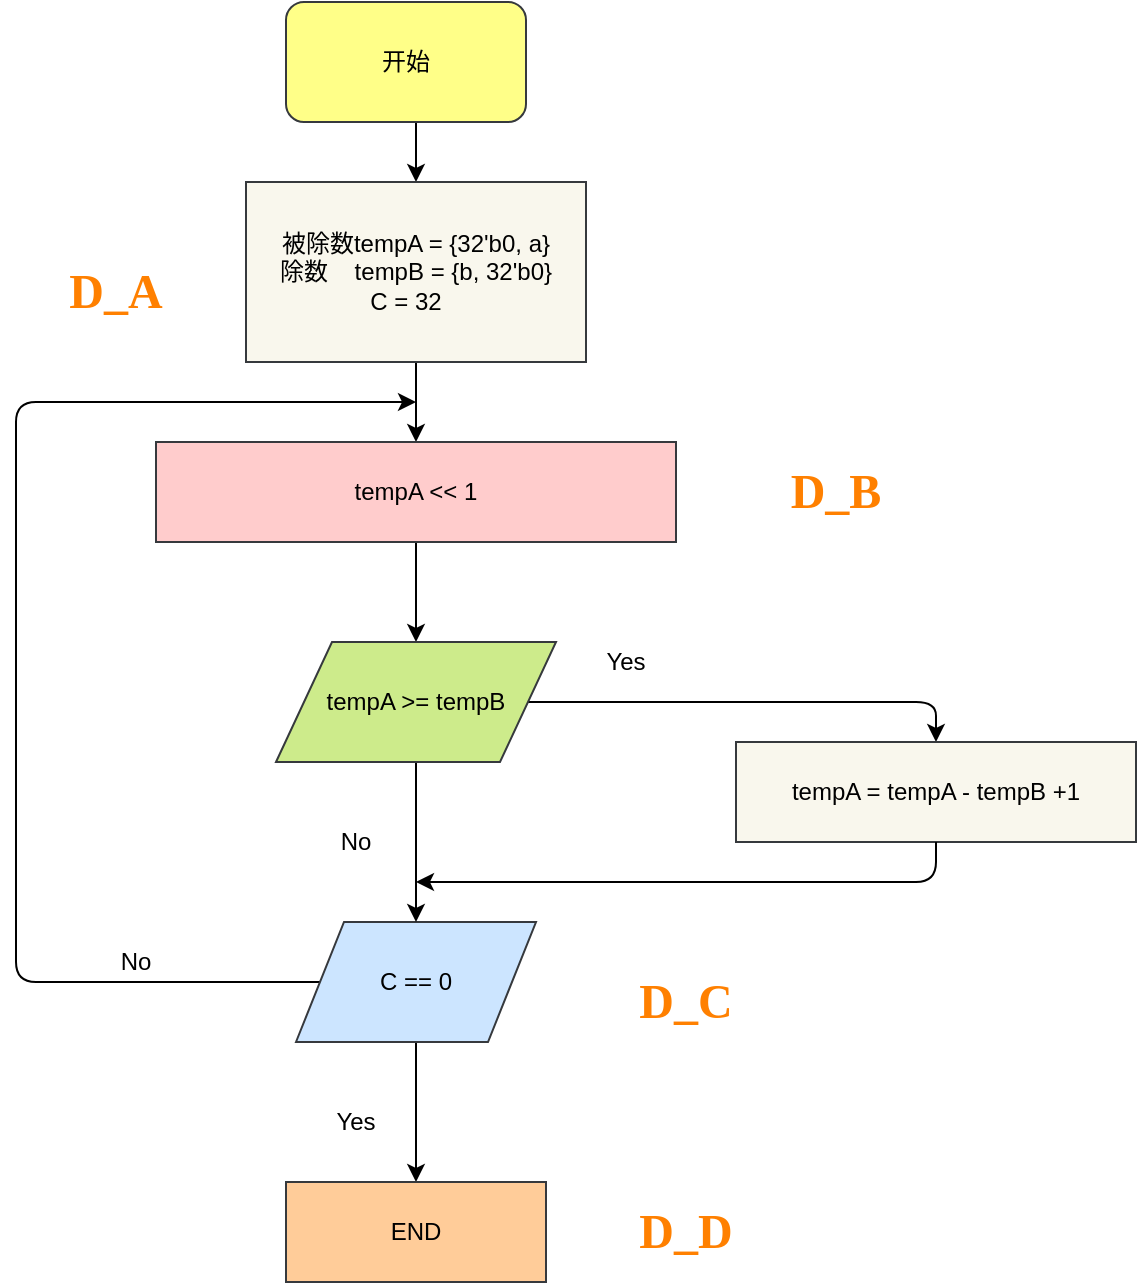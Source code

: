 <mxfile version="13.4.2" type="github">
  <diagram id="58Neu5Cw5s71wltnfUX-" name="Page-1">
    <mxGraphModel dx="1320" dy="482" grid="1" gridSize="10" guides="1" tooltips="1" connect="1" arrows="1" fold="1" page="1" pageScale="1" pageWidth="827" pageHeight="1169" math="0" shadow="0">
      <root>
        <mxCell id="0" />
        <mxCell id="1" parent="0" />
        <mxCell id="VAorbJAsjVBUynpmFoNr-1" style="edgeStyle=orthogonalEdgeStyle;rounded=0;orthogonalLoop=1;jettySize=auto;html=1;exitX=0.5;exitY=1;exitDx=0;exitDy=0;entryX=0.5;entryY=0;entryDx=0;entryDy=0;" edge="1" parent="1" source="VAorbJAsjVBUynpmFoNr-2" target="VAorbJAsjVBUynpmFoNr-4">
          <mxGeometry relative="1" as="geometry" />
        </mxCell>
        <mxCell id="VAorbJAsjVBUynpmFoNr-2" value="开始" style="rounded=1;whiteSpace=wrap;html=1;fillColor=#ffff88;strokeColor=#36393d;" vertex="1" parent="1">
          <mxGeometry x="295" y="265" width="120" height="60" as="geometry" />
        </mxCell>
        <mxCell id="VAorbJAsjVBUynpmFoNr-37" style="edgeStyle=orthogonalEdgeStyle;rounded=0;orthogonalLoop=1;jettySize=auto;html=1;exitX=0.5;exitY=1;exitDx=0;exitDy=0;entryX=0.5;entryY=0;entryDx=0;entryDy=0;" edge="1" parent="1" source="VAorbJAsjVBUynpmFoNr-4" target="VAorbJAsjVBUynpmFoNr-34">
          <mxGeometry relative="1" as="geometry" />
        </mxCell>
        <mxCell id="VAorbJAsjVBUynpmFoNr-4" value="被除数tempA = {32&#39;b0, a}&lt;br&gt;除数&amp;nbsp; &amp;nbsp; tempB = {b, 32&#39;b0}&lt;br&gt;C = 32&amp;nbsp; &amp;nbsp;" style="rounded=0;whiteSpace=wrap;html=1;fillColor=#f9f7ed;strokeColor=#36393d;" vertex="1" parent="1">
          <mxGeometry x="275" y="355" width="170" height="90" as="geometry" />
        </mxCell>
        <mxCell id="VAorbJAsjVBUynpmFoNr-50" style="edgeStyle=orthogonalEdgeStyle;rounded=0;orthogonalLoop=1;jettySize=auto;html=1;exitX=0.5;exitY=1;exitDx=0;exitDy=0;entryX=0.5;entryY=0;entryDx=0;entryDy=0;" edge="1" parent="1" source="VAorbJAsjVBUynpmFoNr-19" target="VAorbJAsjVBUynpmFoNr-28">
          <mxGeometry relative="1" as="geometry">
            <mxPoint x="360.588" y="845" as="targetPoint" />
          </mxGeometry>
        </mxCell>
        <mxCell id="VAorbJAsjVBUynpmFoNr-52" style="edgeStyle=orthogonalEdgeStyle;rounded=1;orthogonalLoop=1;jettySize=auto;html=1;exitX=0;exitY=0.5;exitDx=0;exitDy=0;" edge="1" parent="1" source="VAorbJAsjVBUynpmFoNr-19">
          <mxGeometry relative="1" as="geometry">
            <mxPoint x="360" y="465" as="targetPoint" />
            <Array as="points">
              <mxPoint x="160" y="755" />
            </Array>
          </mxGeometry>
        </mxCell>
        <mxCell id="VAorbJAsjVBUynpmFoNr-19" value="C == 0" style="shape=parallelogram;perimeter=parallelogramPerimeter;whiteSpace=wrap;html=1;fillColor=#cce5ff;strokeColor=#36393d;" vertex="1" parent="1">
          <mxGeometry x="300" y="725" width="120" height="60" as="geometry" />
        </mxCell>
        <mxCell id="VAorbJAsjVBUynpmFoNr-28" value="END" style="rounded=0;whiteSpace=wrap;html=1;fillColor=#ffcc99;strokeColor=#36393d;" vertex="1" parent="1">
          <mxGeometry x="295" y="855" width="130" height="50" as="geometry" />
        </mxCell>
        <mxCell id="VAorbJAsjVBUynpmFoNr-29" value="Yes" style="text;html=1;strokeColor=none;fillColor=none;align=center;verticalAlign=middle;whiteSpace=wrap;rounded=0;" vertex="1" parent="1">
          <mxGeometry x="445" y="585" width="40" height="20" as="geometry" />
        </mxCell>
        <mxCell id="VAorbJAsjVBUynpmFoNr-33" value="No" style="text;html=1;strokeColor=none;fillColor=none;align=center;verticalAlign=middle;whiteSpace=wrap;rounded=0;" vertex="1" parent="1">
          <mxGeometry x="310" y="675" width="40" height="20" as="geometry" />
        </mxCell>
        <mxCell id="VAorbJAsjVBUynpmFoNr-41" style="edgeStyle=orthogonalEdgeStyle;rounded=0;orthogonalLoop=1;jettySize=auto;html=1;exitX=0.5;exitY=1;exitDx=0;exitDy=0;entryX=0.5;entryY=0;entryDx=0;entryDy=0;" edge="1" parent="1" source="VAorbJAsjVBUynpmFoNr-34" target="VAorbJAsjVBUynpmFoNr-40">
          <mxGeometry relative="1" as="geometry" />
        </mxCell>
        <mxCell id="VAorbJAsjVBUynpmFoNr-34" value="tempA &amp;lt;&amp;lt; 1" style="rounded=0;whiteSpace=wrap;html=1;fillColor=#ffcccc;strokeColor=#36393d;" vertex="1" parent="1">
          <mxGeometry x="230" y="485" width="260" height="50" as="geometry" />
        </mxCell>
        <mxCell id="VAorbJAsjVBUynpmFoNr-43" style="edgeStyle=orthogonalEdgeStyle;rounded=1;orthogonalLoop=1;jettySize=auto;html=1;exitX=1;exitY=0.5;exitDx=0;exitDy=0;entryX=0.5;entryY=0;entryDx=0;entryDy=0;" edge="1" parent="1" source="VAorbJAsjVBUynpmFoNr-40" target="VAorbJAsjVBUynpmFoNr-42">
          <mxGeometry relative="1" as="geometry" />
        </mxCell>
        <mxCell id="VAorbJAsjVBUynpmFoNr-46" style="edgeStyle=orthogonalEdgeStyle;rounded=0;orthogonalLoop=1;jettySize=auto;html=1;exitX=0.5;exitY=1;exitDx=0;exitDy=0;" edge="1" parent="1" source="VAorbJAsjVBUynpmFoNr-40" target="VAorbJAsjVBUynpmFoNr-19">
          <mxGeometry relative="1" as="geometry" />
        </mxCell>
        <mxCell id="VAorbJAsjVBUynpmFoNr-40" value="tempA &amp;gt;= tempB" style="shape=parallelogram;perimeter=parallelogramPerimeter;whiteSpace=wrap;html=1;fillColor=#cdeb8b;strokeColor=#36393d;" vertex="1" parent="1">
          <mxGeometry x="290" y="585" width="140" height="60" as="geometry" />
        </mxCell>
        <mxCell id="VAorbJAsjVBUynpmFoNr-42" value="tempA = tempA - tempB +1" style="rounded=0;whiteSpace=wrap;html=1;fillColor=#f9f7ed;strokeColor=#36393d;" vertex="1" parent="1">
          <mxGeometry x="520" y="635" width="200" height="50" as="geometry" />
        </mxCell>
        <mxCell id="VAorbJAsjVBUynpmFoNr-48" value="" style="endArrow=classic;html=1;exitX=0.5;exitY=1;exitDx=0;exitDy=0;" edge="1" parent="1" source="VAorbJAsjVBUynpmFoNr-42">
          <mxGeometry width="50" height="50" relative="1" as="geometry">
            <mxPoint x="430" y="875" as="sourcePoint" />
            <mxPoint x="360" y="705" as="targetPoint" />
            <Array as="points">
              <mxPoint x="620" y="705" />
            </Array>
          </mxGeometry>
        </mxCell>
        <mxCell id="VAorbJAsjVBUynpmFoNr-51" value="Yes" style="text;html=1;strokeColor=none;fillColor=none;align=center;verticalAlign=middle;whiteSpace=wrap;rounded=0;" vertex="1" parent="1">
          <mxGeometry x="310" y="815" width="40" height="20" as="geometry" />
        </mxCell>
        <mxCell id="VAorbJAsjVBUynpmFoNr-53" value="No" style="text;html=1;strokeColor=none;fillColor=none;align=center;verticalAlign=middle;whiteSpace=wrap;rounded=0;" vertex="1" parent="1">
          <mxGeometry x="200" y="735" width="40" height="20" as="geometry" />
        </mxCell>
        <mxCell id="VAorbJAsjVBUynpmFoNr-54" value="&lt;font style=&quot;font-size: 24px&quot; face=&quot;Comic Sans MS&quot;&gt;&lt;b&gt;D_A&lt;/b&gt;&lt;/font&gt;" style="text;html=1;align=center;verticalAlign=middle;whiteSpace=wrap;rounded=0;fillColor=none;fontColor=#FF8000;" vertex="1" parent="1">
          <mxGeometry x="160" y="400" width="100" height="20" as="geometry" />
        </mxCell>
        <mxCell id="VAorbJAsjVBUynpmFoNr-55" value="&lt;font style=&quot;font-size: 24px&quot; face=&quot;Comic Sans MS&quot;&gt;&lt;b&gt;D_B&lt;/b&gt;&lt;/font&gt;" style="text;html=1;align=center;verticalAlign=middle;whiteSpace=wrap;rounded=0;fillColor=none;fontColor=#FF8000;" vertex="1" parent="1">
          <mxGeometry x="520" y="500" width="100" height="20" as="geometry" />
        </mxCell>
        <mxCell id="VAorbJAsjVBUynpmFoNr-56" value="&lt;font style=&quot;font-size: 24px&quot; face=&quot;Comic Sans MS&quot;&gt;&lt;b&gt;D_D&lt;/b&gt;&lt;/font&gt;" style="text;html=1;align=center;verticalAlign=middle;whiteSpace=wrap;rounded=0;fillColor=none;fontColor=#FF8000;" vertex="1" parent="1">
          <mxGeometry x="445" y="870" width="100" height="20" as="geometry" />
        </mxCell>
        <mxCell id="VAorbJAsjVBUynpmFoNr-62" value="&lt;font style=&quot;font-size: 24px&quot; face=&quot;Comic Sans MS&quot;&gt;&lt;b&gt;D_C&lt;/b&gt;&lt;/font&gt;" style="text;html=1;align=center;verticalAlign=middle;whiteSpace=wrap;rounded=0;fillColor=none;fontColor=#FF8000;" vertex="1" parent="1">
          <mxGeometry x="445" y="755" width="100" height="20" as="geometry" />
        </mxCell>
      </root>
    </mxGraphModel>
  </diagram>
</mxfile>
